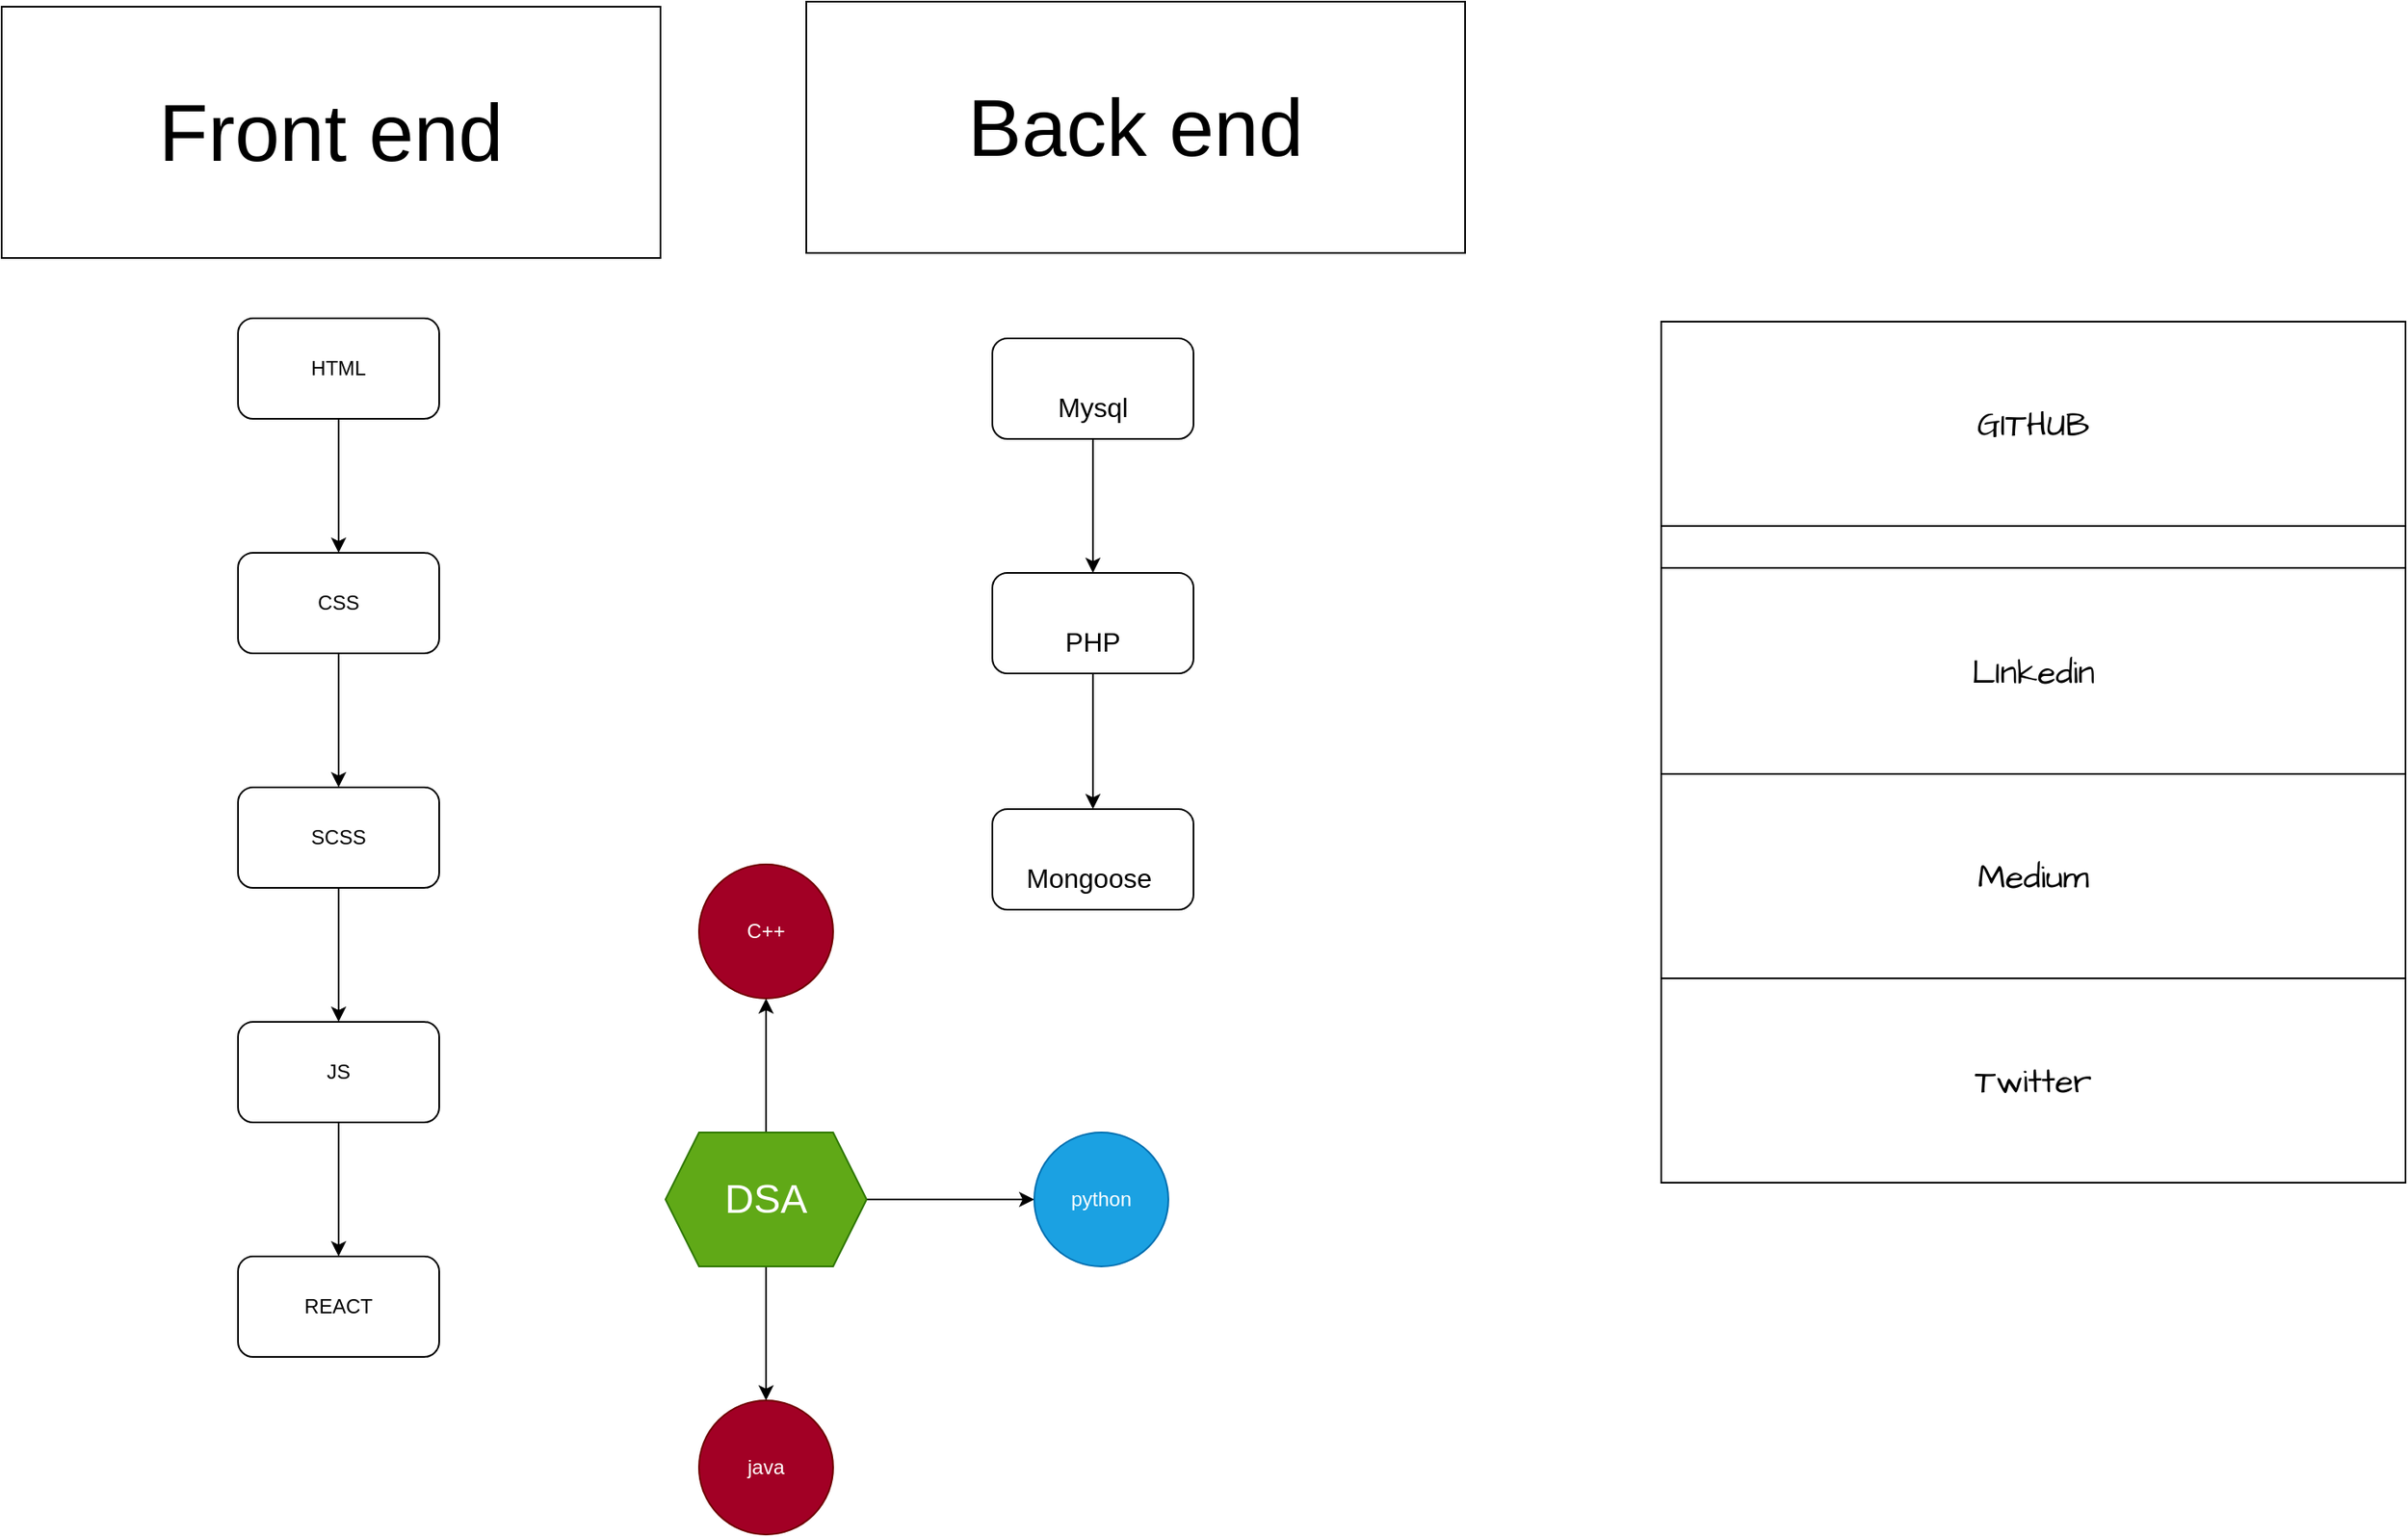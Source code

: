 <mxfile>
    <diagram id="ZSuDuwYIPSf7-TP1UlxK" name="Page-1">
        <mxGraphModel dx="2257" dy="1466" grid="1" gridSize="3" guides="1" tooltips="1" connect="1" arrows="1" fold="1" page="1" pageScale="1" pageWidth="850" pageHeight="1100" background="none" math="0" shadow="0">
            <root>
                <mxCell id="0"/>
                <mxCell id="1" parent="0"/>
                <mxCell id="48" value="" style="edgeStyle=none;html=1;" edge="1" parent="1" source="46" target="47">
                    <mxGeometry relative="1" as="geometry"/>
                </mxCell>
                <mxCell id="46" value="HTML" style="rounded=1;whiteSpace=wrap;html=1;" vertex="1" parent="1">
                    <mxGeometry x="240" y="288" width="120" height="60" as="geometry"/>
                </mxCell>
                <mxCell id="50" value="" style="edgeStyle=none;html=1;" edge="1" parent="1" source="47" target="49">
                    <mxGeometry relative="1" as="geometry"/>
                </mxCell>
                <mxCell id="47" value="CSS" style="whiteSpace=wrap;html=1;rounded=1;" vertex="1" parent="1">
                    <mxGeometry x="240" y="428" width="120" height="60" as="geometry"/>
                </mxCell>
                <mxCell id="56" value="" style="edgeStyle=none;html=1;" edge="1" parent="1" source="49" target="55">
                    <mxGeometry relative="1" as="geometry"/>
                </mxCell>
                <mxCell id="49" value="SCSS" style="whiteSpace=wrap;html=1;rounded=1;" vertex="1" parent="1">
                    <mxGeometry x="240" y="568" width="120" height="60" as="geometry"/>
                </mxCell>
                <mxCell id="58" value="" style="edgeStyle=none;html=1;" edge="1" parent="1" source="55" target="57">
                    <mxGeometry relative="1" as="geometry"/>
                </mxCell>
                <mxCell id="55" value="JS" style="whiteSpace=wrap;html=1;rounded=1;" vertex="1" parent="1">
                    <mxGeometry x="240" y="708" width="120" height="60" as="geometry"/>
                </mxCell>
                <mxCell id="57" value="REACT" style="whiteSpace=wrap;html=1;rounded=1;" vertex="1" parent="1">
                    <mxGeometry x="240" y="848" width="120" height="60" as="geometry"/>
                </mxCell>
                <mxCell id="59" value="&lt;font style=&quot;font-size: 48px;&quot;&gt;Front end&lt;/font&gt;" style="rounded=0;whiteSpace=wrap;html=1;" vertex="1" parent="1">
                    <mxGeometry x="99" y="102" width="393" height="150" as="geometry"/>
                </mxCell>
                <mxCell id="60" value="&lt;font style=&quot;font-size: 48px;&quot;&gt;Back end&lt;/font&gt;" style="rounded=0;whiteSpace=wrap;html=1;" vertex="1" parent="1">
                    <mxGeometry x="579" y="99" width="393" height="150" as="geometry"/>
                </mxCell>
                <mxCell id="63" value="" style="edgeStyle=none;html=1;fontSize=12;" edge="1" parent="1" source="61" target="62">
                    <mxGeometry relative="1" as="geometry"/>
                </mxCell>
                <mxCell id="61" value="&lt;font size=&quot;3&quot;&gt;Mysql&lt;/font&gt;" style="rounded=1;whiteSpace=wrap;html=1;fontSize=48;" vertex="1" parent="1">
                    <mxGeometry x="690" y="300" width="120" height="60" as="geometry"/>
                </mxCell>
                <mxCell id="65" value="" style="edgeStyle=none;html=1;fontSize=12;" edge="1" parent="1" source="62" target="64">
                    <mxGeometry relative="1" as="geometry"/>
                </mxCell>
                <mxCell id="62" value="&lt;font size=&quot;3&quot;&gt;PHP&lt;/font&gt;" style="whiteSpace=wrap;html=1;fontSize=48;rounded=1;" vertex="1" parent="1">
                    <mxGeometry x="690" y="440" width="120" height="60" as="geometry"/>
                </mxCell>
                <mxCell id="64" value="&lt;font size=&quot;3&quot;&gt;Mongoose&amp;nbsp;&lt;/font&gt;" style="whiteSpace=wrap;html=1;fontSize=48;rounded=1;" vertex="1" parent="1">
                    <mxGeometry x="690" y="581" width="120" height="60" as="geometry"/>
                </mxCell>
                <mxCell id="68" value="" style="edgeStyle=none;html=1;fontSize=24;" edge="1" parent="1" source="66" target="67">
                    <mxGeometry relative="1" as="geometry"/>
                </mxCell>
                <mxCell id="70" value="" style="edgeStyle=none;html=1;fontSize=24;" edge="1" parent="1" source="66" target="69">
                    <mxGeometry relative="1" as="geometry"/>
                </mxCell>
                <mxCell id="72" value="" style="edgeStyle=none;html=1;fontSize=24;" edge="1" parent="1" source="66" target="71">
                    <mxGeometry relative="1" as="geometry"/>
                </mxCell>
                <mxCell id="66" value="&lt;font style=&quot;font-size: 24px;&quot;&gt;DSA&lt;/font&gt;" style="shape=hexagon;perimeter=hexagonPerimeter2;whiteSpace=wrap;html=1;fixedSize=1;fontSize=12;fillColor=#60a917;fontColor=#ffffff;strokeColor=#2D7600;" vertex="1" parent="1">
                    <mxGeometry x="495" y="774" width="120" height="80" as="geometry"/>
                </mxCell>
                <mxCell id="67" value="java" style="ellipse;whiteSpace=wrap;html=1;fillColor=#a20025;fontColor=#ffffff;strokeColor=#6F0000;" vertex="1" parent="1">
                    <mxGeometry x="515" y="934" width="80" height="80" as="geometry"/>
                </mxCell>
                <mxCell id="69" value="python" style="ellipse;whiteSpace=wrap;html=1;fillColor=#1ba1e2;fontColor=#ffffff;strokeColor=#006EAF;" vertex="1" parent="1">
                    <mxGeometry x="715" y="774" width="80" height="80" as="geometry"/>
                </mxCell>
                <mxCell id="71" value="C++" style="ellipse;whiteSpace=wrap;html=1;fillColor=#a20025;fontColor=#ffffff;strokeColor=#6F0000;" vertex="1" parent="1">
                    <mxGeometry x="515" y="614" width="80" height="80" as="geometry"/>
                </mxCell>
                <mxCell id="88" value="" style="shape=table;startSize=0;container=1;collapsible=0;childLayout=tableLayout;hachureGap=4;fontFamily=Architects Daughter;fontSource=https%3A%2F%2Ffonts.googleapis.com%2Fcss%3Ffamily%3DArchitects%2BDaughter;fontSize=20;" vertex="1" parent="1">
                    <mxGeometry x="1089" y="290" width="444" height="514" as="geometry"/>
                </mxCell>
                <mxCell id="89" value="" style="shape=tableRow;horizontal=0;startSize=0;swimlaneHead=0;swimlaneBody=0;top=0;left=0;bottom=0;right=0;collapsible=0;dropTarget=0;fillColor=none;points=[[0,0.5],[1,0.5]];portConstraint=eastwest;hachureGap=4;fontFamily=Architects Daughter;fontSource=https%3A%2F%2Ffonts.googleapis.com%2Fcss%3Ffamily%3DArchitects%2BDaughter;fontSize=20;" vertex="1" parent="88">
                    <mxGeometry width="444" height="122" as="geometry"/>
                </mxCell>
                <mxCell id="90" value="&lt;font style=&quot;font-size: 20px;&quot;&gt;GITHUB&lt;/font&gt;" style="shape=partialRectangle;html=1;whiteSpace=wrap;connectable=0;overflow=hidden;fillColor=none;top=0;left=0;bottom=0;right=0;pointerEvents=1;hachureGap=4;fontFamily=Architects Daughter;fontSource=https%3A%2F%2Ffonts.googleapis.com%2Fcss%3Ffamily%3DArchitects%2BDaughter;fontSize=20;" vertex="1" parent="89">
                    <mxGeometry width="444" height="122" as="geometry">
                        <mxRectangle width="444" height="122" as="alternateBounds"/>
                    </mxGeometry>
                </mxCell>
                <mxCell id="91" value="" style="shape=tableRow;horizontal=0;startSize=0;swimlaneHead=0;swimlaneBody=0;top=0;left=0;bottom=0;right=0;collapsible=0;dropTarget=0;fillColor=none;points=[[0,0.5],[1,0.5]];portConstraint=eastwest;hachureGap=4;fontFamily=Architects Daughter;fontSource=https%3A%2F%2Ffonts.googleapis.com%2Fcss%3Ffamily%3DArchitects%2BDaughter;fontSize=20;" vertex="1" parent="88">
                    <mxGeometry y="122" width="444" height="25" as="geometry"/>
                </mxCell>
                <mxCell id="92" value="" style="shape=partialRectangle;html=1;whiteSpace=wrap;connectable=0;overflow=hidden;fillColor=none;top=0;left=0;bottom=0;right=0;pointerEvents=1;hachureGap=4;fontFamily=Architects Daughter;fontSource=https%3A%2F%2Ffonts.googleapis.com%2Fcss%3Ffamily%3DArchitects%2BDaughter;fontSize=20;" vertex="1" parent="91">
                    <mxGeometry width="444" height="25" as="geometry">
                        <mxRectangle width="444" height="25" as="alternateBounds"/>
                    </mxGeometry>
                </mxCell>
                <mxCell id="97" value="" style="shape=tableRow;horizontal=0;startSize=0;swimlaneHead=0;swimlaneBody=0;top=0;left=0;bottom=0;right=0;collapsible=0;dropTarget=0;fillColor=none;points=[[0,0.5],[1,0.5]];portConstraint=eastwest;hachureGap=4;fontFamily=Architects Daughter;fontSource=https%3A%2F%2Ffonts.googleapis.com%2Fcss%3Ffamily%3DArchitects%2BDaughter;fontSize=20;" vertex="1" parent="88">
                    <mxGeometry y="147" width="444" height="123" as="geometry"/>
                </mxCell>
                <mxCell id="98" value="LInkedin" style="shape=partialRectangle;html=1;whiteSpace=wrap;connectable=0;overflow=hidden;fillColor=none;top=0;left=0;bottom=0;right=0;pointerEvents=1;hachureGap=4;fontFamily=Architects Daughter;fontSource=https%3A%2F%2Ffonts.googleapis.com%2Fcss%3Ffamily%3DArchitects%2BDaughter;fontSize=20;" vertex="1" parent="97">
                    <mxGeometry width="444" height="123" as="geometry">
                        <mxRectangle width="444" height="123" as="alternateBounds"/>
                    </mxGeometry>
                </mxCell>
                <mxCell id="95" value="" style="shape=tableRow;horizontal=0;startSize=0;swimlaneHead=0;swimlaneBody=0;top=0;left=0;bottom=0;right=0;collapsible=0;dropTarget=0;fillColor=none;points=[[0,0.5],[1,0.5]];portConstraint=eastwest;hachureGap=4;fontFamily=Architects Daughter;fontSource=https%3A%2F%2Ffonts.googleapis.com%2Fcss%3Ffamily%3DArchitects%2BDaughter;fontSize=20;" vertex="1" parent="88">
                    <mxGeometry y="270" width="444" height="122" as="geometry"/>
                </mxCell>
                <mxCell id="96" value="Medium" style="shape=partialRectangle;html=1;whiteSpace=wrap;connectable=0;overflow=hidden;fillColor=none;top=0;left=0;bottom=0;right=0;pointerEvents=1;hachureGap=4;fontFamily=Architects Daughter;fontSource=https%3A%2F%2Ffonts.googleapis.com%2Fcss%3Ffamily%3DArchitects%2BDaughter;fontSize=20;" vertex="1" parent="95">
                    <mxGeometry width="444" height="122" as="geometry">
                        <mxRectangle width="444" height="122" as="alternateBounds"/>
                    </mxGeometry>
                </mxCell>
                <mxCell id="93" value="" style="shape=tableRow;horizontal=0;startSize=0;swimlaneHead=0;swimlaneBody=0;top=0;left=0;bottom=0;right=0;collapsible=0;dropTarget=0;fillColor=none;points=[[0,0.5],[1,0.5]];portConstraint=eastwest;hachureGap=4;fontFamily=Architects Daughter;fontSource=https%3A%2F%2Ffonts.googleapis.com%2Fcss%3Ffamily%3DArchitects%2BDaughter;fontSize=20;" vertex="1" parent="88">
                    <mxGeometry y="392" width="444" height="122" as="geometry"/>
                </mxCell>
                <mxCell id="94" value="Twitter" style="shape=partialRectangle;html=1;whiteSpace=wrap;connectable=0;overflow=hidden;fillColor=none;top=0;left=0;bottom=0;right=0;pointerEvents=1;hachureGap=4;fontFamily=Architects Daughter;fontSource=https%3A%2F%2Ffonts.googleapis.com%2Fcss%3Ffamily%3DArchitects%2BDaughter;fontSize=20;" vertex="1" parent="93">
                    <mxGeometry width="444" height="122" as="geometry">
                        <mxRectangle width="444" height="122" as="alternateBounds"/>
                    </mxGeometry>
                </mxCell>
            </root>
        </mxGraphModel>
    </diagram>
</mxfile>